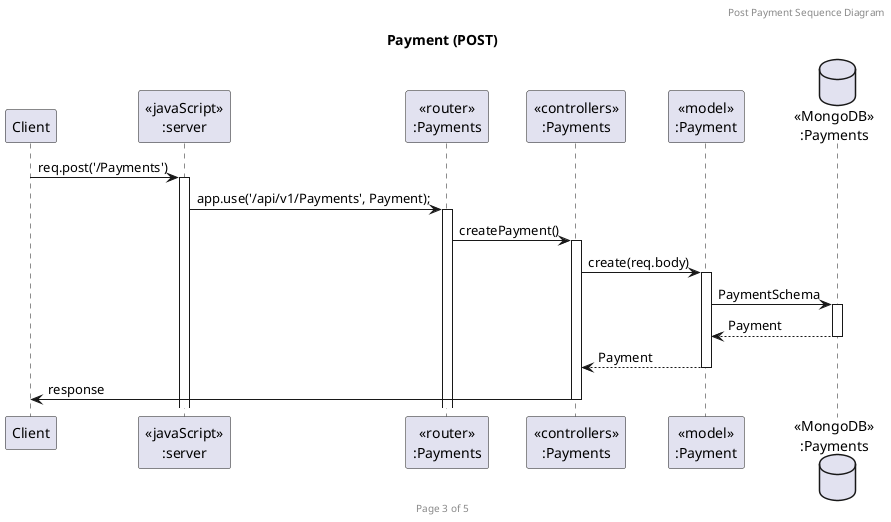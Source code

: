 @startuml Payment (POST)

header Post Payment Sequence Diagram
footer Page 3 of 5
title "Payment (POST)"

participant "Client" as client
participant "<<javaScript>>\n:server" as server
participant "<<router>>\n:Payments" as routerPayments
participant "<<controllers>>\n:Payments" as controllersPayments
participant "<<model>>\n:Payment" as modelPayments
database "<<MongoDB>>\n:Payments" as PaymentDatabase

client->server ++:req.post('/Payments')
server->routerPayments ++:app.use('/api/v1/Payments', Payment);
routerPayments -> controllersPayments ++:createPayment()
controllersPayments->modelPayments ++:create(req.body)
modelPayments ->PaymentDatabase ++: PaymentSchema
PaymentDatabase --> modelPayments --: Payment
controllersPayments <-- modelPayments --:Payment
controllersPayments->client --:response

@enduml